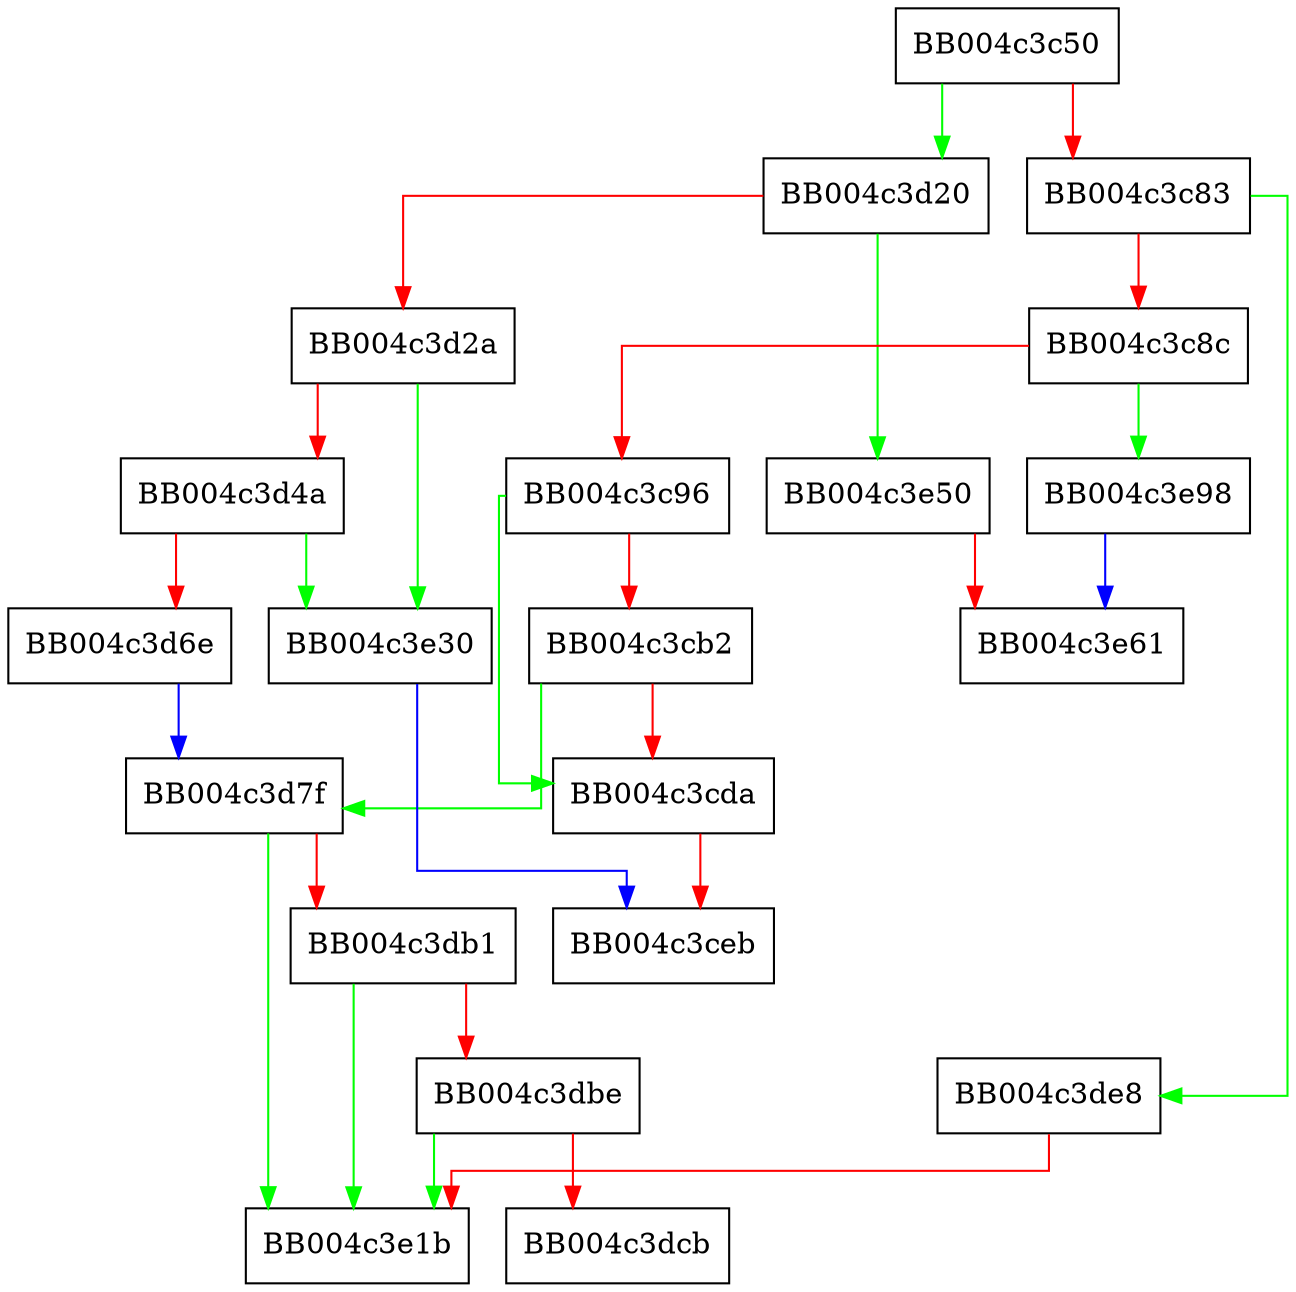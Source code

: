 digraph ossl_quic_hdr_protector_decrypt {
  node [shape="box"];
  graph [splines=ortho];
  BB004c3c50 -> BB004c3d20 [color="green"];
  BB004c3c50 -> BB004c3c83 [color="red"];
  BB004c3c83 -> BB004c3de8 [color="green"];
  BB004c3c83 -> BB004c3c8c [color="red"];
  BB004c3c8c -> BB004c3e98 [color="green"];
  BB004c3c8c -> BB004c3c96 [color="red"];
  BB004c3c96 -> BB004c3cda [color="green"];
  BB004c3c96 -> BB004c3cb2 [color="red"];
  BB004c3cb2 -> BB004c3d7f [color="green"];
  BB004c3cb2 -> BB004c3cda [color="red"];
  BB004c3cda -> BB004c3ceb [color="red"];
  BB004c3d20 -> BB004c3e50 [color="green"];
  BB004c3d20 -> BB004c3d2a [color="red"];
  BB004c3d2a -> BB004c3e30 [color="green"];
  BB004c3d2a -> BB004c3d4a [color="red"];
  BB004c3d4a -> BB004c3e30 [color="green"];
  BB004c3d4a -> BB004c3d6e [color="red"];
  BB004c3d6e -> BB004c3d7f [color="blue"];
  BB004c3d7f -> BB004c3e1b [color="green"];
  BB004c3d7f -> BB004c3db1 [color="red"];
  BB004c3db1 -> BB004c3e1b [color="green"];
  BB004c3db1 -> BB004c3dbe [color="red"];
  BB004c3dbe -> BB004c3e1b [color="green"];
  BB004c3dbe -> BB004c3dcb [color="red"];
  BB004c3de8 -> BB004c3e1b [color="red"];
  BB004c3e30 -> BB004c3ceb [color="blue"];
  BB004c3e50 -> BB004c3e61 [color="red"];
  BB004c3e98 -> BB004c3e61 [color="blue"];
}
